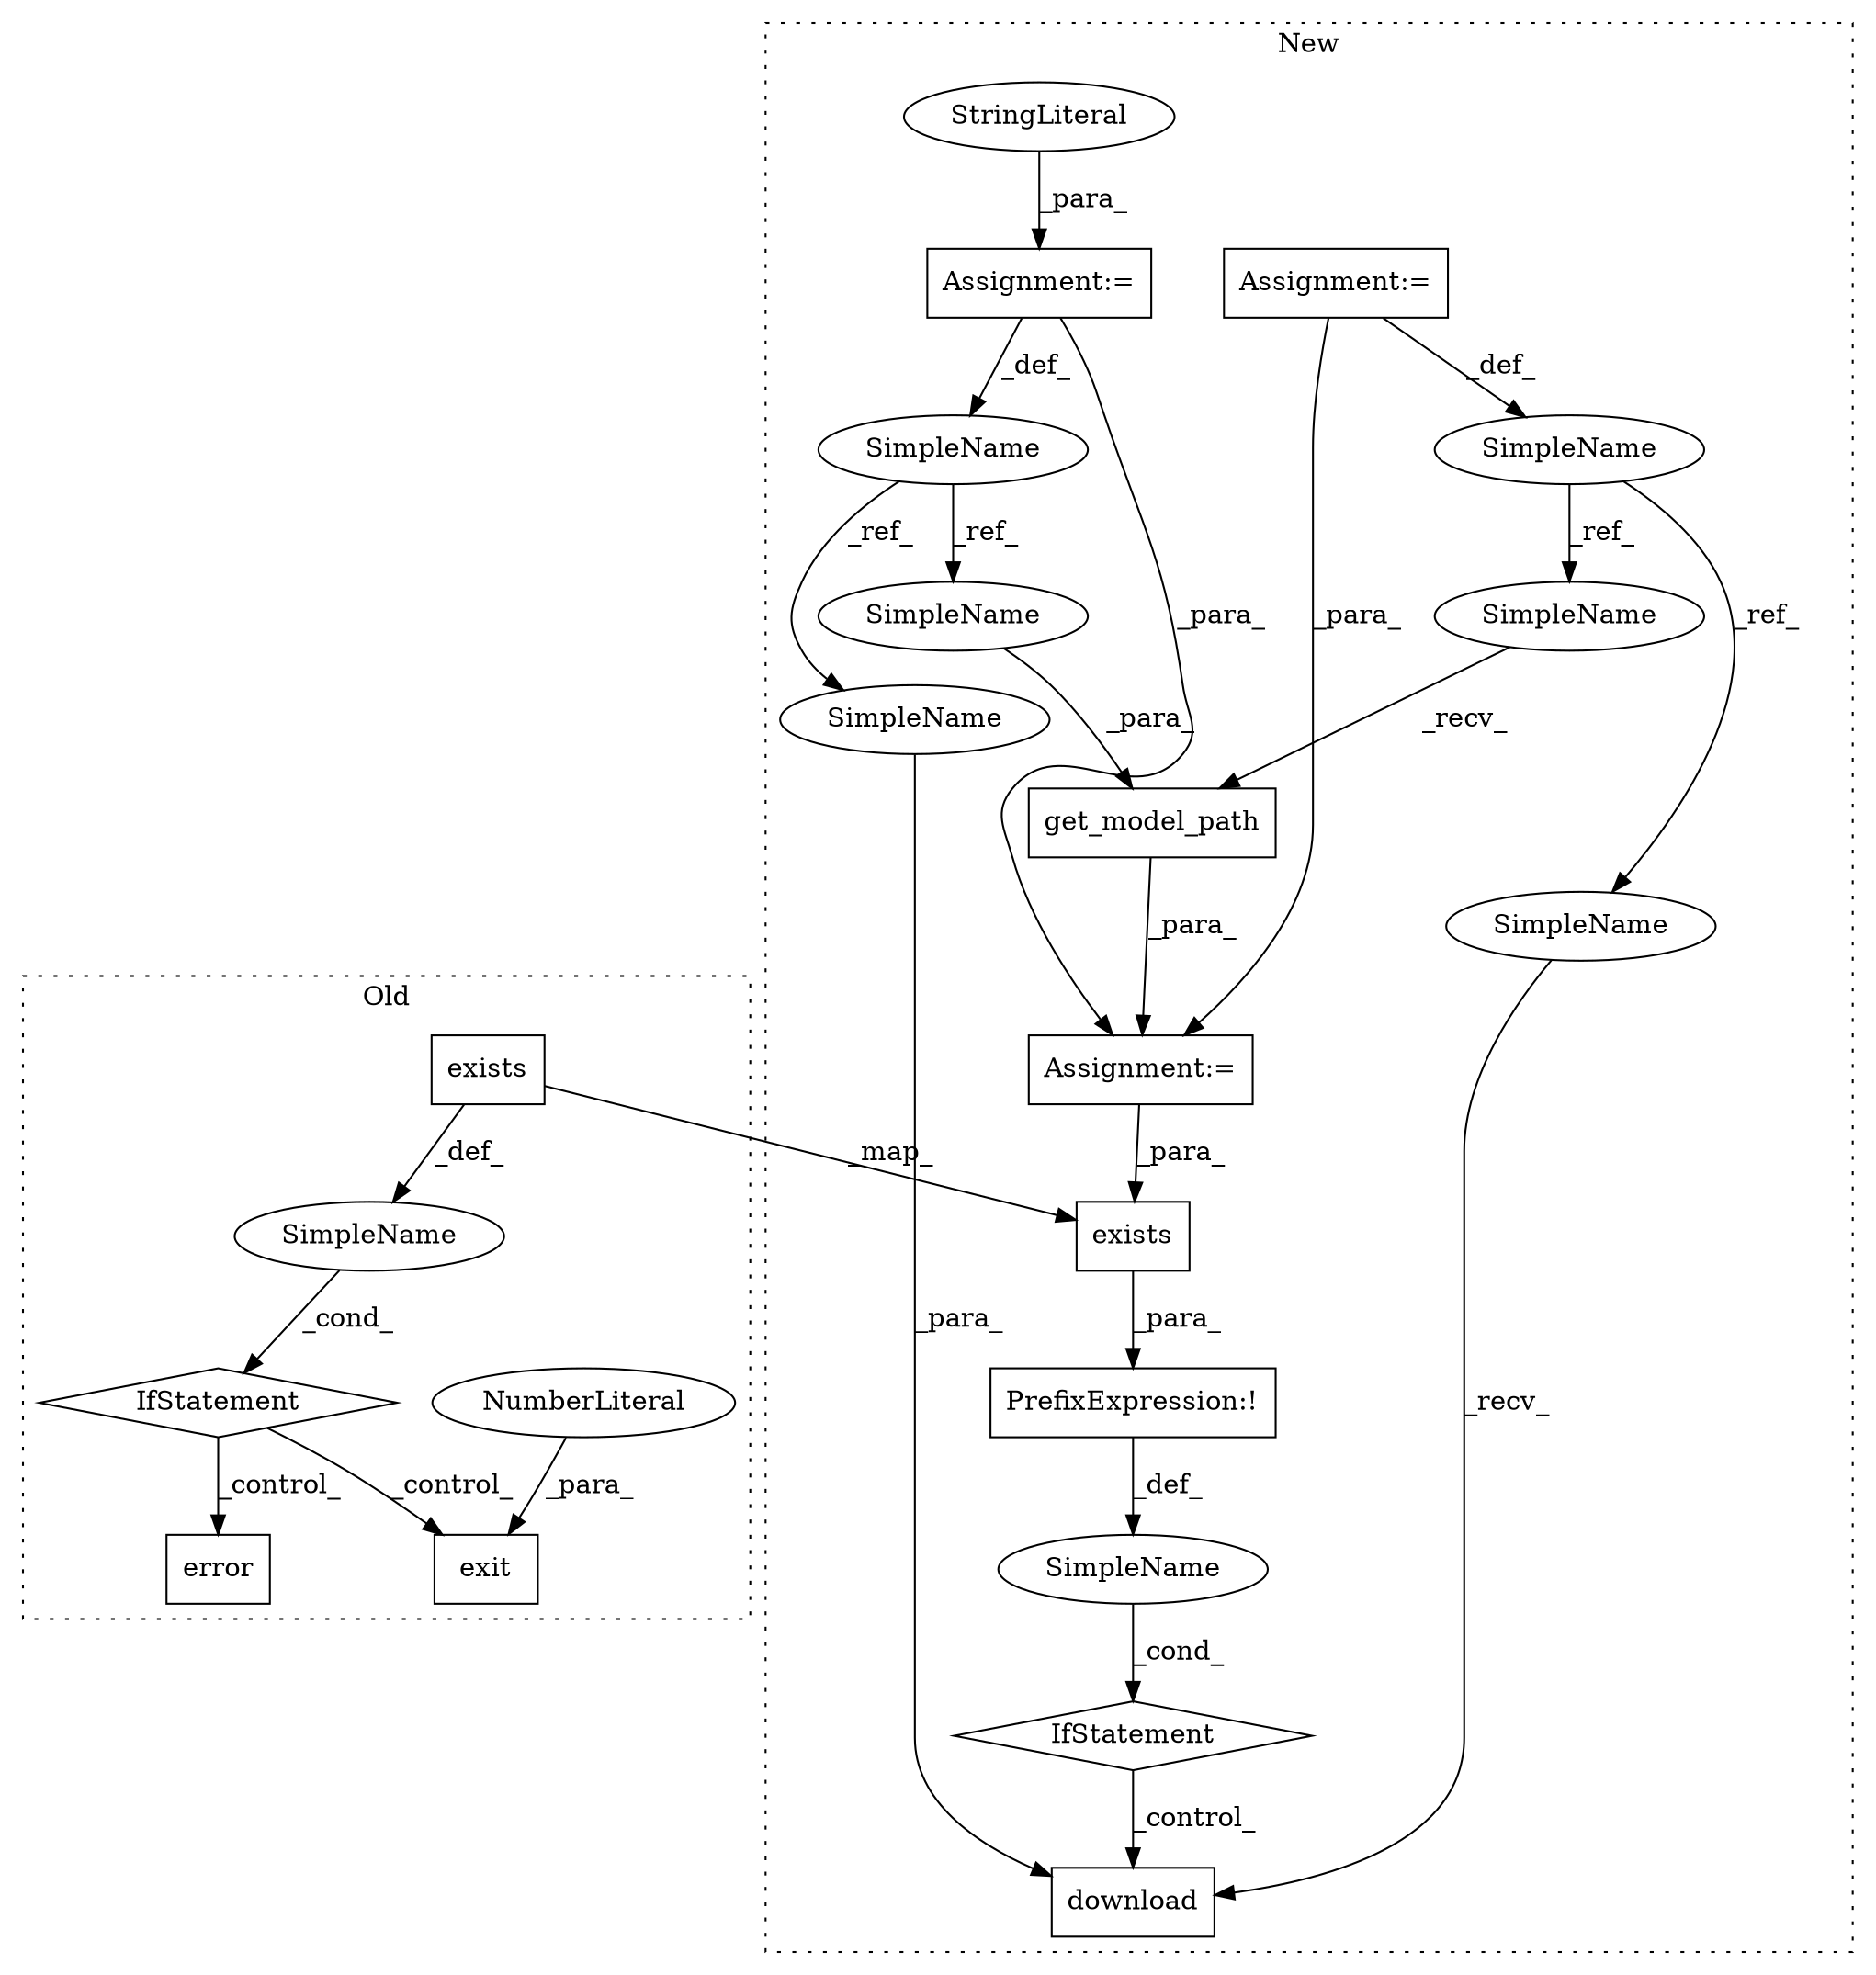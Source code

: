 digraph G {
subgraph cluster0 {
1 [label="exit" a="32" s="1164,1170" l="5,1" shape="box"];
3 [label="SimpleName" a="42" s="" l="" shape="ellipse"];
4 [label="error" a="32" s="1143" l="7" shape="box"];
6 [label="NumberLiteral" a="34" s="1169" l="1" shape="ellipse"];
11 [label="exists" a="32" s="1038,1055" l="7,1" shape="box"];
12 [label="IfStatement" a="25" s="1026,1056" l="4,2" shape="diamond"];
label = "Old";
style="dotted";
}
subgraph cluster1 {
2 [label="download" a="32" s="1050,1069" l="9,1" shape="box"];
5 [label="PrefixExpression:!" a="38" s="998" l="1" shape="box"];
7 [label="get_model_path" a="32" s="937,962" l="15,1" shape="box"];
8 [label="SimpleName" a="42" s="" l="" shape="ellipse"];
9 [label="IfStatement" a="25" s="994,1025" l="4,2" shape="diamond"];
10 [label="exists" a="32" s="1007,1024" l="7,1" shape="box"];
13 [label="SimpleName" a="42" s="811" l="12" shape="ellipse"];
14 [label="SimpleName" a="42" s="882" l="10" shape="ellipse"];
15 [label="Assignment:=" a="7" s="892" l="1" shape="box"];
16 [label="StringLiteral" a="45" s="893" l="14" shape="ellipse"];
17 [label="Assignment:=" a="7" s="811" l="12" shape="box"];
18 [label="Assignment:=" a="7" s="923" l="1" shape="box"];
19 [label="SimpleName" a="42" s="1059" l="10" shape="ellipse"];
20 [label="SimpleName" a="42" s="952" l="10" shape="ellipse"];
21 [label="SimpleName" a="42" s="924" l="12" shape="ellipse"];
22 [label="SimpleName" a="42" s="1037" l="12" shape="ellipse"];
label = "New";
style="dotted";
}
3 -> 12 [label="_cond_"];
5 -> 8 [label="_def_"];
6 -> 1 [label="_para_"];
7 -> 18 [label="_para_"];
8 -> 9 [label="_cond_"];
9 -> 2 [label="_control_"];
10 -> 5 [label="_para_"];
11 -> 3 [label="_def_"];
11 -> 10 [label="_map_"];
12 -> 1 [label="_control_"];
12 -> 4 [label="_control_"];
13 -> 22 [label="_ref_"];
13 -> 21 [label="_ref_"];
14 -> 20 [label="_ref_"];
14 -> 19 [label="_ref_"];
15 -> 14 [label="_def_"];
15 -> 18 [label="_para_"];
16 -> 15 [label="_para_"];
17 -> 13 [label="_def_"];
17 -> 18 [label="_para_"];
18 -> 10 [label="_para_"];
19 -> 2 [label="_para_"];
20 -> 7 [label="_para_"];
21 -> 7 [label="_recv_"];
22 -> 2 [label="_recv_"];
}